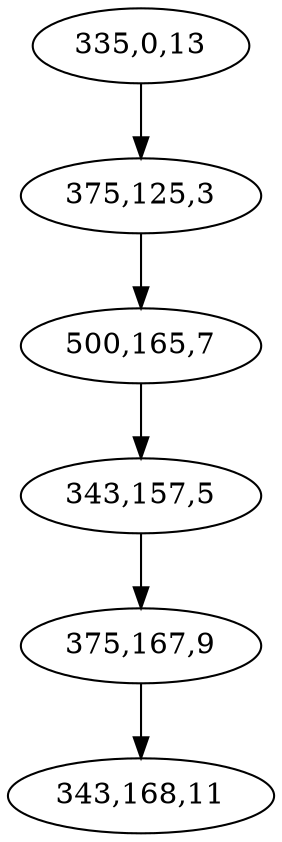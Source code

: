 digraph G{
"335,0,13"->"375,125,3";
"375,125,3"->"500,165,7";
"500,165,7"->"343,157,5";
"343,157,5"->"375,167,9";
"375,167,9"->"343,168,11";

}